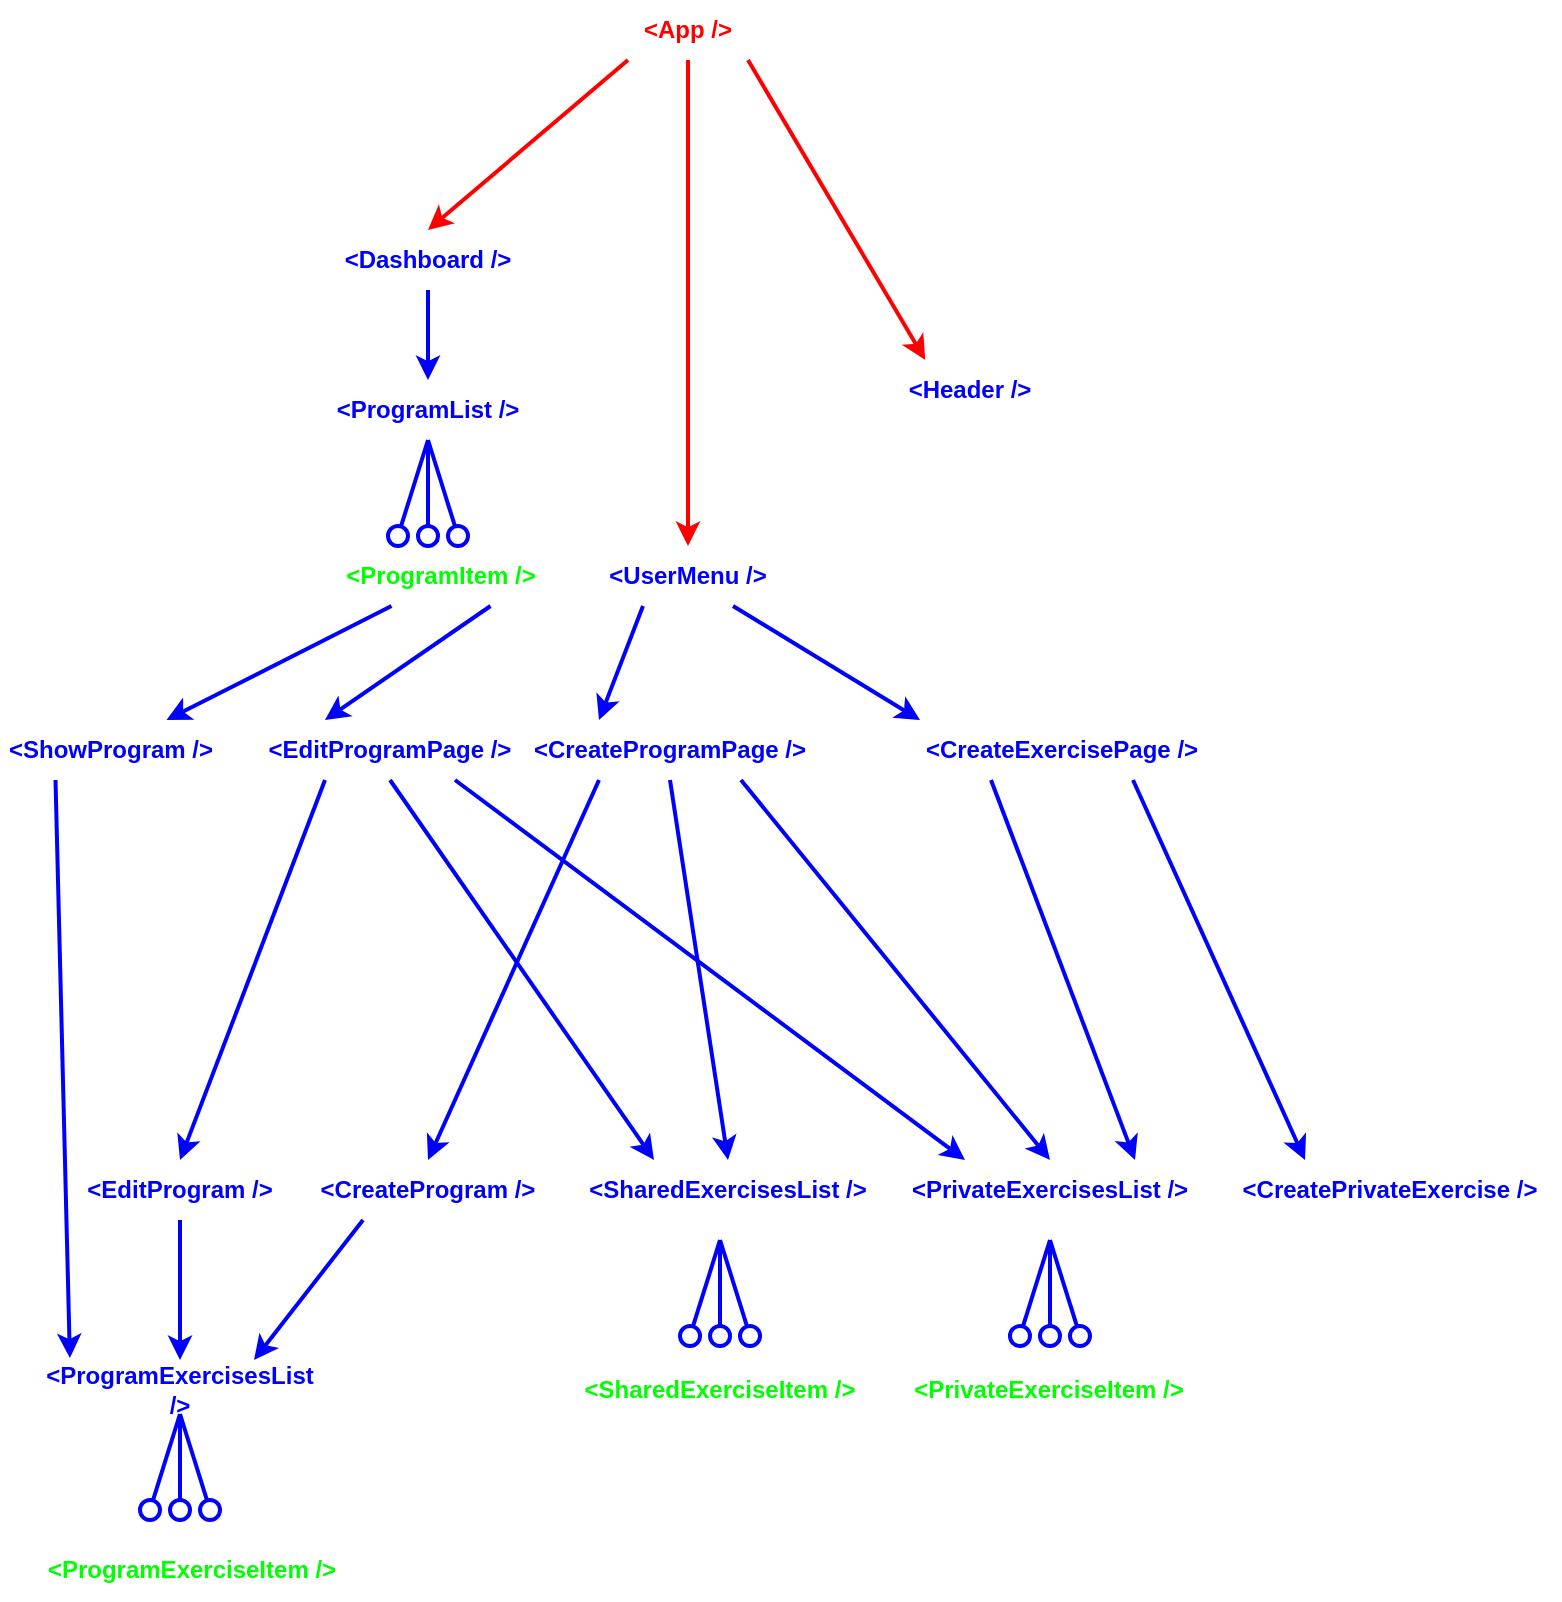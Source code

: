 <mxfile version="24.0.7" type="google">
  <diagram name="Page-1" id="ceWPvd3D52CUZ8ivyVGd">
    <mxGraphModel grid="1" page="1" gridSize="10" guides="1" tooltips="1" connect="1" arrows="1" fold="1" pageScale="1" pageWidth="850" pageHeight="1100" math="0" shadow="0">
      <root>
        <mxCell id="0" />
        <mxCell id="1" parent="0" />
        <mxCell id="GnQvcR32fJuL20evVEYU-1" value="&lt;b&gt;&lt;font color=&quot;#ff0000&quot;&gt;&amp;lt;App /&amp;gt;&lt;/font&gt;&lt;/b&gt;" style="text;html=1;strokeColor=none;fillColor=none;align=center;verticalAlign=middle;whiteSpace=wrap;rounded=0;" vertex="1" parent="1">
          <mxGeometry x="344" y="340" width="60" height="30" as="geometry" />
        </mxCell>
        <mxCell id="GnQvcR32fJuL20evVEYU-3" value="&lt;font color=&quot;#0000ff&quot;&gt;&lt;b&gt;&amp;lt;Dashboard /&amp;gt;&lt;/b&gt;&lt;/font&gt;" style="text;html=1;strokeColor=none;fillColor=none;align=center;verticalAlign=middle;whiteSpace=wrap;rounded=0;" vertex="1" parent="1">
          <mxGeometry x="199" y="455" width="90" height="30" as="geometry" />
        </mxCell>
        <mxCell id="GnQvcR32fJuL20evVEYU-5" value="&lt;b&gt;&lt;font color=&quot;#00ff00&quot;&gt;&amp;lt;SharedExerciseItem /&amp;gt;&lt;/font&gt;&lt;/b&gt;" style="text;html=1;strokeColor=none;fillColor=none;align=center;verticalAlign=middle;whiteSpace=wrap;rounded=0;" vertex="1" parent="1">
          <mxGeometry x="313.88" y="1020" width="152.25" height="30" as="geometry" />
        </mxCell>
        <mxCell id="GnQvcR32fJuL20evVEYU-6" value="" style="endArrow=classic;html=1;rounded=0;exitX=0;exitY=1;exitDx=0;exitDy=0;strokeColor=#ff0000;strokeWidth=2;entryX=0.5;entryY=0;entryDx=0;entryDy=0;" edge="1" parent="1" source="GnQvcR32fJuL20evVEYU-1" target="GnQvcR32fJuL20evVEYU-3">
          <mxGeometry width="50" height="50" relative="1" as="geometry">
            <mxPoint x="139" y="430" as="sourcePoint" />
            <mxPoint x="239" y="450" as="targetPoint" />
          </mxGeometry>
        </mxCell>
        <mxCell id="GnQvcR32fJuL20evVEYU-7" value="&lt;font color=&quot;#0000ff&quot;&gt;&lt;b&gt;&amp;lt;CreateProgramPage /&amp;gt;&lt;/b&gt;&lt;/font&gt;" style="text;html=1;strokeColor=none;fillColor=none;align=center;verticalAlign=middle;whiteSpace=wrap;rounded=0;" vertex="1" parent="1">
          <mxGeometry x="294" y="700" width="142" height="30" as="geometry" />
        </mxCell>
        <mxCell id="GnQvcR32fJuL20evVEYU-8" value="" style="endArrow=classic;html=1;rounded=0;entryX=0.5;entryY=0;entryDx=0;entryDy=0;strokeColor=#0000ff;strokeWidth=2;exitX=0.5;exitY=1;exitDx=0;exitDy=0;" edge="1" parent="1" source="GnQvcR32fJuL20evVEYU-3" target="GnQvcR32fJuL20evVEYU-19">
          <mxGeometry width="50" height="50" relative="1" as="geometry">
            <mxPoint x="202" y="485" as="sourcePoint" />
            <mxPoint x="179" y="510" as="targetPoint" />
          </mxGeometry>
        </mxCell>
        <mxCell id="GnQvcR32fJuL20evVEYU-9" value="&lt;b&gt;&lt;font color=&quot;#00ff00&quot;&gt;&amp;lt;ProgramItem /&amp;gt;&lt;/font&gt;&lt;/b&gt;" style="text;html=1;strokeColor=none;fillColor=none;align=center;verticalAlign=middle;whiteSpace=wrap;rounded=0;" vertex="1" parent="1">
          <mxGeometry x="201" y="613" width="99" height="30" as="geometry" />
        </mxCell>
        <mxCell id="GnQvcR32fJuL20evVEYU-10" value="" style="group" connectable="0" vertex="1" parent="1">
          <mxGeometry x="224" y="560" width="40" height="53" as="geometry" />
        </mxCell>
        <mxCell id="GnQvcR32fJuL20evVEYU-11" value="" style="endArrow=none;html=1;rounded=0;strokeColor=#0000ff;strokeWidth=2;entryX=0.5;entryY=1;entryDx=0;entryDy=0;" edge="1" parent="GnQvcR32fJuL20evVEYU-10" source="GnQvcR32fJuL20evVEYU-17">
          <mxGeometry width="50" height="50" relative="1" as="geometry">
            <mxPoint x="25" y="50" as="sourcePoint" />
            <mxPoint x="20" as="targetPoint" />
          </mxGeometry>
        </mxCell>
        <mxCell id="GnQvcR32fJuL20evVEYU-12" value="" style="endArrow=none;html=1;rounded=0;strokeColor=#0000ff;strokeWidth=2;entryX=0.5;entryY=1;entryDx=0;entryDy=0;" edge="1" parent="GnQvcR32fJuL20evVEYU-10" source="GnQvcR32fJuL20evVEYU-15">
          <mxGeometry width="50" height="50" relative="1" as="geometry">
            <mxPoint x="5" y="50" as="sourcePoint" />
            <mxPoint x="20" as="targetPoint" />
          </mxGeometry>
        </mxCell>
        <mxCell id="GnQvcR32fJuL20evVEYU-13" value="" style="endArrow=none;html=1;rounded=0;strokeColor=#0000ff;strokeWidth=2;entryX=0.5;entryY=1;entryDx=0;entryDy=0;" edge="1" parent="GnQvcR32fJuL20evVEYU-10" source="GnQvcR32fJuL20evVEYU-18">
          <mxGeometry width="50" height="50" relative="1" as="geometry">
            <mxPoint x="45" y="50" as="sourcePoint" />
            <mxPoint x="20" as="targetPoint" />
          </mxGeometry>
        </mxCell>
        <mxCell id="GnQvcR32fJuL20evVEYU-14" value="" style="endArrow=none;html=1;rounded=0;strokeColor=#0000ff;strokeWidth=2;entryX=0.5;entryY=1;entryDx=0;entryDy=0;" edge="1" parent="GnQvcR32fJuL20evVEYU-10" target="GnQvcR32fJuL20evVEYU-15">
          <mxGeometry width="50" height="50" relative="1" as="geometry">
            <mxPoint x="5" y="50" as="sourcePoint" />
            <mxPoint x="25" y="-10" as="targetPoint" />
          </mxGeometry>
        </mxCell>
        <mxCell id="GnQvcR32fJuL20evVEYU-15" value="" style="ellipse;whiteSpace=wrap;html=1;aspect=fixed;strokeWidth=2;strokeColor=#0000ff;" vertex="1" parent="GnQvcR32fJuL20evVEYU-10">
          <mxGeometry y="43" width="10" height="10" as="geometry" />
        </mxCell>
        <mxCell id="GnQvcR32fJuL20evVEYU-16" value="" style="endArrow=none;html=1;rounded=0;strokeColor=#0000ff;strokeWidth=2;entryX=0.5;entryY=1;entryDx=0;entryDy=0;" edge="1" parent="GnQvcR32fJuL20evVEYU-10" target="GnQvcR32fJuL20evVEYU-17">
          <mxGeometry width="50" height="50" relative="1" as="geometry">
            <mxPoint x="25" y="50" as="sourcePoint" />
            <mxPoint x="20" as="targetPoint" />
          </mxGeometry>
        </mxCell>
        <mxCell id="GnQvcR32fJuL20evVEYU-17" value="" style="ellipse;whiteSpace=wrap;html=1;aspect=fixed;strokeWidth=2;strokeColor=#0000ff;" vertex="1" parent="GnQvcR32fJuL20evVEYU-10">
          <mxGeometry x="15" y="43" width="10" height="10" as="geometry" />
        </mxCell>
        <mxCell id="GnQvcR32fJuL20evVEYU-18" value="" style="ellipse;whiteSpace=wrap;html=1;aspect=fixed;strokeWidth=2;strokeColor=#0000ff;" vertex="1" parent="GnQvcR32fJuL20evVEYU-10">
          <mxGeometry x="30" y="43" width="10" height="10" as="geometry" />
        </mxCell>
        <mxCell id="GnQvcR32fJuL20evVEYU-19" value="&lt;font color=&quot;#0000ff&quot;&gt;&lt;b&gt;&amp;lt;ProgramList /&amp;gt;&lt;br&gt;&lt;/b&gt;&lt;/font&gt;" style="text;html=1;strokeColor=none;fillColor=none;align=center;verticalAlign=middle;whiteSpace=wrap;rounded=0;" vertex="1" parent="1">
          <mxGeometry x="194" y="530" width="100" height="30" as="geometry" />
        </mxCell>
        <mxCell id="GnQvcR32fJuL20evVEYU-21" value="" style="group" connectable="0" vertex="1" parent="1">
          <mxGeometry x="370.01" y="960" width="40" height="53" as="geometry" />
        </mxCell>
        <mxCell id="GnQvcR32fJuL20evVEYU-22" value="" style="endArrow=none;html=1;rounded=0;strokeColor=#0000ff;strokeWidth=2;entryX=0.5;entryY=1;entryDx=0;entryDy=0;" edge="1" parent="GnQvcR32fJuL20evVEYU-21" source="GnQvcR32fJuL20evVEYU-28">
          <mxGeometry width="50" height="50" relative="1" as="geometry">
            <mxPoint x="25" y="50" as="sourcePoint" />
            <mxPoint x="20" as="targetPoint" />
          </mxGeometry>
        </mxCell>
        <mxCell id="GnQvcR32fJuL20evVEYU-23" value="" style="endArrow=none;html=1;rounded=0;strokeColor=#0000ff;strokeWidth=2;entryX=0.5;entryY=1;entryDx=0;entryDy=0;" edge="1" parent="GnQvcR32fJuL20evVEYU-21" source="GnQvcR32fJuL20evVEYU-26">
          <mxGeometry width="50" height="50" relative="1" as="geometry">
            <mxPoint x="5" y="50" as="sourcePoint" />
            <mxPoint x="20" as="targetPoint" />
          </mxGeometry>
        </mxCell>
        <mxCell id="GnQvcR32fJuL20evVEYU-24" value="" style="endArrow=none;html=1;rounded=0;strokeColor=#0000ff;strokeWidth=2;entryX=0.5;entryY=1;entryDx=0;entryDy=0;" edge="1" parent="GnQvcR32fJuL20evVEYU-21" source="GnQvcR32fJuL20evVEYU-29">
          <mxGeometry width="50" height="50" relative="1" as="geometry">
            <mxPoint x="45" y="50" as="sourcePoint" />
            <mxPoint x="20" as="targetPoint" />
          </mxGeometry>
        </mxCell>
        <mxCell id="GnQvcR32fJuL20evVEYU-25" value="" style="endArrow=none;html=1;rounded=0;strokeColor=#0000ff;strokeWidth=2;entryX=0.5;entryY=1;entryDx=0;entryDy=0;" edge="1" parent="GnQvcR32fJuL20evVEYU-21" target="GnQvcR32fJuL20evVEYU-26">
          <mxGeometry width="50" height="50" relative="1" as="geometry">
            <mxPoint x="5" y="50" as="sourcePoint" />
            <mxPoint x="25" y="-10" as="targetPoint" />
          </mxGeometry>
        </mxCell>
        <mxCell id="GnQvcR32fJuL20evVEYU-26" value="" style="ellipse;whiteSpace=wrap;html=1;aspect=fixed;strokeWidth=2;strokeColor=#0000ff;" vertex="1" parent="GnQvcR32fJuL20evVEYU-21">
          <mxGeometry y="43" width="10" height="10" as="geometry" />
        </mxCell>
        <mxCell id="GnQvcR32fJuL20evVEYU-27" value="" style="endArrow=none;html=1;rounded=0;strokeColor=#0000ff;strokeWidth=2;entryX=0.5;entryY=1;entryDx=0;entryDy=0;" edge="1" parent="GnQvcR32fJuL20evVEYU-21" target="GnQvcR32fJuL20evVEYU-28">
          <mxGeometry width="50" height="50" relative="1" as="geometry">
            <mxPoint x="25" y="50" as="sourcePoint" />
            <mxPoint x="20" as="targetPoint" />
          </mxGeometry>
        </mxCell>
        <mxCell id="GnQvcR32fJuL20evVEYU-28" value="" style="ellipse;whiteSpace=wrap;html=1;aspect=fixed;strokeWidth=2;strokeColor=#0000ff;" vertex="1" parent="GnQvcR32fJuL20evVEYU-21">
          <mxGeometry x="15" y="43" width="10" height="10" as="geometry" />
        </mxCell>
        <mxCell id="GnQvcR32fJuL20evVEYU-29" value="" style="ellipse;whiteSpace=wrap;html=1;aspect=fixed;strokeWidth=2;strokeColor=#0000ff;" vertex="1" parent="GnQvcR32fJuL20evVEYU-21">
          <mxGeometry x="30" y="43" width="10" height="10" as="geometry" />
        </mxCell>
        <mxCell id="GnQvcR32fJuL20evVEYU-30" value="" style="endArrow=classic;html=1;rounded=0;entryX=0.25;entryY=0;entryDx=0;entryDy=0;strokeColor=#0000ff;strokeWidth=2;exitX=0.25;exitY=1;exitDx=0;exitDy=0;" edge="1" parent="1" source="czgTI-FZJ7H7cBCSPp1i-2" target="GnQvcR32fJuL20evVEYU-7">
          <mxGeometry width="50" height="50" relative="1" as="geometry">
            <mxPoint x="18.5" y="710" as="sourcePoint" />
            <mxPoint x="76.5" y="735" as="targetPoint" />
            <Array as="points" />
          </mxGeometry>
        </mxCell>
        <mxCell id="GnQvcR32fJuL20evVEYU-35" value="&lt;font color=&quot;#0000ff&quot;&gt;&lt;b&gt;&amp;lt;ShowProgram /&amp;gt;&lt;br&gt;&lt;/b&gt;&lt;/font&gt;" style="text;html=1;strokeColor=none;fillColor=none;align=center;verticalAlign=middle;whiteSpace=wrap;rounded=0;" vertex="1" parent="1">
          <mxGeometry x="30" y="700" width="111" height="30" as="geometry" />
        </mxCell>
        <mxCell id="GnQvcR32fJuL20evVEYU-36" value="" style="endArrow=classic;html=1;rounded=0;entryX=0.75;entryY=0;entryDx=0;entryDy=0;strokeColor=#0000ff;strokeWidth=2;exitX=0.25;exitY=1;exitDx=0;exitDy=0;" edge="1" parent="1" source="GnQvcR32fJuL20evVEYU-9" target="GnQvcR32fJuL20evVEYU-35">
          <mxGeometry width="50" height="50" relative="1" as="geometry">
            <mxPoint x="212" y="495" as="sourcePoint" />
            <mxPoint x="214" y="540" as="targetPoint" />
          </mxGeometry>
        </mxCell>
        <mxCell id="bwb0BNMyFX0oNyAE1NM4-4" value="&lt;font color=&quot;#0000ff&quot;&gt;&lt;b&gt;&amp;lt;CreateExercisePage /&amp;gt;&lt;/b&gt;&lt;/font&gt;" style="text;html=1;strokeColor=none;fillColor=none;align=center;verticalAlign=middle;whiteSpace=wrap;rounded=0;" vertex="1" parent="1">
          <mxGeometry x="490" y="700" width="142" height="30" as="geometry" />
        </mxCell>
        <mxCell id="bwb0BNMyFX0oNyAE1NM4-5" value="" style="endArrow=classic;html=1;rounded=0;entryX=0;entryY=0;entryDx=0;entryDy=0;strokeColor=#0000ff;strokeWidth=2;exitX=0.75;exitY=1;exitDx=0;exitDy=0;" edge="1" parent="1" source="czgTI-FZJ7H7cBCSPp1i-2" target="bwb0BNMyFX0oNyAE1NM4-4">
          <mxGeometry width="50" height="50" relative="1" as="geometry">
            <mxPoint x="224.5" y="710" as="sourcePoint" />
            <mxPoint x="286.5" y="755" as="targetPoint" />
          </mxGeometry>
        </mxCell>
        <mxCell id="czgTI-FZJ7H7cBCSPp1i-2" value="&lt;font color=&quot;#0000ff&quot;&gt;&lt;b&gt;&amp;lt;UserMenu /&amp;gt;&lt;/b&gt;&lt;/font&gt;" style="text;html=1;strokeColor=none;fillColor=none;align=center;verticalAlign=middle;whiteSpace=wrap;rounded=0;" vertex="1" parent="1">
          <mxGeometry x="329" y="613" width="90" height="30" as="geometry" />
        </mxCell>
        <mxCell id="czgTI-FZJ7H7cBCSPp1i-3" value="&lt;font color=&quot;#0000ff&quot;&gt;&lt;b&gt;&amp;lt;EditProgramPage /&amp;gt;&lt;br&gt;&lt;/b&gt;&lt;/font&gt;" style="text;html=1;strokeColor=none;fillColor=none;align=center;verticalAlign=middle;whiteSpace=wrap;rounded=0;" vertex="1" parent="1">
          <mxGeometry x="160" y="700" width="130" height="30" as="geometry" />
        </mxCell>
        <mxCell id="czgTI-FZJ7H7cBCSPp1i-5" value="" style="endArrow=classic;html=1;rounded=0;entryX=0.25;entryY=0;entryDx=0;entryDy=0;strokeColor=#0000ff;strokeWidth=2;exitX=0.75;exitY=1;exitDx=0;exitDy=0;" edge="1" parent="1" source="GnQvcR32fJuL20evVEYU-9" target="czgTI-FZJ7H7cBCSPp1i-3">
          <mxGeometry width="50" height="50" relative="1" as="geometry">
            <mxPoint x="232" y="653" as="sourcePoint" />
            <mxPoint x="164" y="710" as="targetPoint" />
          </mxGeometry>
        </mxCell>
        <mxCell id="czgTI-FZJ7H7cBCSPp1i-6" value="&lt;font color=&quot;#0000ff&quot;&gt;&lt;b&gt;&amp;lt;SharedExercisesList /&amp;gt;&lt;/b&gt;&lt;/font&gt;" style="text;html=1;strokeColor=none;fillColor=none;align=center;verticalAlign=middle;whiteSpace=wrap;rounded=0;" vertex="1" parent="1">
          <mxGeometry x="320" y="920" width="148" height="30" as="geometry" />
        </mxCell>
        <mxCell id="czgTI-FZJ7H7cBCSPp1i-8" value="&lt;font color=&quot;#0000ff&quot;&gt;&lt;b&gt;&amp;lt;PrivateExercisesList /&amp;gt;&lt;/b&gt;&lt;/font&gt;" style="text;html=1;strokeColor=none;fillColor=none;align=center;verticalAlign=middle;whiteSpace=wrap;rounded=0;" vertex="1" parent="1">
          <mxGeometry x="470" y="920" width="170" height="30" as="geometry" />
        </mxCell>
        <mxCell id="czgTI-FZJ7H7cBCSPp1i-10" value="" style="group" connectable="0" vertex="1" parent="1">
          <mxGeometry x="534.99" y="960" width="40" height="53" as="geometry" />
        </mxCell>
        <mxCell id="czgTI-FZJ7H7cBCSPp1i-11" value="" style="endArrow=none;html=1;rounded=0;strokeColor=#0000ff;strokeWidth=2;entryX=0.5;entryY=1;entryDx=0;entryDy=0;" edge="1" parent="czgTI-FZJ7H7cBCSPp1i-10" source="czgTI-FZJ7H7cBCSPp1i-17">
          <mxGeometry width="50" height="50" relative="1" as="geometry">
            <mxPoint x="25" y="50" as="sourcePoint" />
            <mxPoint x="20" as="targetPoint" />
          </mxGeometry>
        </mxCell>
        <mxCell id="czgTI-FZJ7H7cBCSPp1i-12" value="" style="endArrow=none;html=1;rounded=0;strokeColor=#0000ff;strokeWidth=2;entryX=0.5;entryY=1;entryDx=0;entryDy=0;" edge="1" parent="czgTI-FZJ7H7cBCSPp1i-10" source="czgTI-FZJ7H7cBCSPp1i-15">
          <mxGeometry width="50" height="50" relative="1" as="geometry">
            <mxPoint x="5" y="50" as="sourcePoint" />
            <mxPoint x="20" as="targetPoint" />
          </mxGeometry>
        </mxCell>
        <mxCell id="czgTI-FZJ7H7cBCSPp1i-13" value="" style="endArrow=none;html=1;rounded=0;strokeColor=#0000ff;strokeWidth=2;entryX=0.5;entryY=1;entryDx=0;entryDy=0;" edge="1" parent="czgTI-FZJ7H7cBCSPp1i-10" source="czgTI-FZJ7H7cBCSPp1i-18">
          <mxGeometry width="50" height="50" relative="1" as="geometry">
            <mxPoint x="45" y="50" as="sourcePoint" />
            <mxPoint x="20" as="targetPoint" />
          </mxGeometry>
        </mxCell>
        <mxCell id="czgTI-FZJ7H7cBCSPp1i-14" value="" style="endArrow=none;html=1;rounded=0;strokeColor=#0000ff;strokeWidth=2;entryX=0.5;entryY=1;entryDx=0;entryDy=0;" edge="1" parent="czgTI-FZJ7H7cBCSPp1i-10" target="czgTI-FZJ7H7cBCSPp1i-15">
          <mxGeometry width="50" height="50" relative="1" as="geometry">
            <mxPoint x="5" y="50" as="sourcePoint" />
            <mxPoint x="25" y="-10" as="targetPoint" />
          </mxGeometry>
        </mxCell>
        <mxCell id="czgTI-FZJ7H7cBCSPp1i-15" value="" style="ellipse;whiteSpace=wrap;html=1;aspect=fixed;strokeWidth=2;strokeColor=#0000ff;" vertex="1" parent="czgTI-FZJ7H7cBCSPp1i-10">
          <mxGeometry y="43" width="10" height="10" as="geometry" />
        </mxCell>
        <mxCell id="czgTI-FZJ7H7cBCSPp1i-16" value="" style="endArrow=none;html=1;rounded=0;strokeColor=#0000ff;strokeWidth=2;entryX=0.5;entryY=1;entryDx=0;entryDy=0;" edge="1" parent="czgTI-FZJ7H7cBCSPp1i-10" target="czgTI-FZJ7H7cBCSPp1i-17">
          <mxGeometry width="50" height="50" relative="1" as="geometry">
            <mxPoint x="25" y="50" as="sourcePoint" />
            <mxPoint x="20" as="targetPoint" />
          </mxGeometry>
        </mxCell>
        <mxCell id="czgTI-FZJ7H7cBCSPp1i-17" value="" style="ellipse;whiteSpace=wrap;html=1;aspect=fixed;strokeWidth=2;strokeColor=#0000ff;" vertex="1" parent="czgTI-FZJ7H7cBCSPp1i-10">
          <mxGeometry x="15" y="43" width="10" height="10" as="geometry" />
        </mxCell>
        <mxCell id="czgTI-FZJ7H7cBCSPp1i-18" value="" style="ellipse;whiteSpace=wrap;html=1;aspect=fixed;strokeWidth=2;strokeColor=#0000ff;" vertex="1" parent="czgTI-FZJ7H7cBCSPp1i-10">
          <mxGeometry x="30" y="43" width="10" height="10" as="geometry" />
        </mxCell>
        <mxCell id="czgTI-FZJ7H7cBCSPp1i-19" value="&lt;b&gt;&lt;font color=&quot;#00ff00&quot;&gt;&amp;lt;PrivateExerciseItem /&amp;gt;&lt;/font&gt;&lt;/b&gt;" style="text;html=1;strokeColor=none;fillColor=none;align=center;verticalAlign=middle;whiteSpace=wrap;rounded=0;" vertex="1" parent="1">
          <mxGeometry x="481.37" y="1020" width="147.25" height="30" as="geometry" />
        </mxCell>
        <mxCell id="czgTI-FZJ7H7cBCSPp1i-20" value="&lt;font color=&quot;#0000ff&quot;&gt;&lt;b&gt;&amp;lt;EditProgram /&amp;gt;&lt;br&gt;&lt;/b&gt;&lt;/font&gt;" style="text;html=1;strokeColor=none;fillColor=none;align=center;verticalAlign=middle;whiteSpace=wrap;rounded=0;" vertex="1" parent="1">
          <mxGeometry x="55" y="920" width="130" height="30" as="geometry" />
        </mxCell>
        <mxCell id="czgTI-FZJ7H7cBCSPp1i-22" value="&lt;font color=&quot;#0000ff&quot;&gt;&lt;b&gt;&amp;lt;CreateProgram /&amp;gt;&lt;br&gt;&lt;/b&gt;&lt;/font&gt;" style="text;html=1;strokeColor=none;fillColor=none;align=center;verticalAlign=middle;whiteSpace=wrap;rounded=0;" vertex="1" parent="1">
          <mxGeometry x="179" y="920" width="130" height="30" as="geometry" />
        </mxCell>
        <mxCell id="czgTI-FZJ7H7cBCSPp1i-23" value="&lt;font color=&quot;#0000ff&quot;&gt;&lt;b&gt;&amp;lt;CreatePrivateExercise /&amp;gt;&lt;br&gt;&lt;/b&gt;&lt;/font&gt;" style="text;html=1;strokeColor=none;fillColor=none;align=center;verticalAlign=middle;whiteSpace=wrap;rounded=0;" vertex="1" parent="1">
          <mxGeometry x="640" y="920" width="170" height="30" as="geometry" />
        </mxCell>
        <mxCell id="czgTI-FZJ7H7cBCSPp1i-24" value="" style="endArrow=classic;html=1;rounded=0;entryX=0.25;entryY=0;entryDx=0;entryDy=0;strokeColor=#0000ff;strokeWidth=2;exitX=0.75;exitY=1;exitDx=0;exitDy=0;" edge="1" parent="1" source="bwb0BNMyFX0oNyAE1NM4-4" target="czgTI-FZJ7H7cBCSPp1i-23">
          <mxGeometry width="50" height="50" relative="1" as="geometry">
            <mxPoint x="500" y="653" as="sourcePoint" />
            <mxPoint x="607" y="710" as="targetPoint" />
          </mxGeometry>
        </mxCell>
        <mxCell id="czgTI-FZJ7H7cBCSPp1i-25" value="" style="endArrow=classic;html=1;rounded=0;entryX=0.75;entryY=0;entryDx=0;entryDy=0;strokeColor=#0000ff;strokeWidth=2;exitX=0.25;exitY=1;exitDx=0;exitDy=0;" edge="1" parent="1" source="bwb0BNMyFX0oNyAE1NM4-4" target="czgTI-FZJ7H7cBCSPp1i-8">
          <mxGeometry width="50" height="50" relative="1" as="geometry">
            <mxPoint x="607" y="740" as="sourcePoint" />
            <mxPoint x="635" y="790" as="targetPoint" />
          </mxGeometry>
        </mxCell>
        <mxCell id="czgTI-FZJ7H7cBCSPp1i-26" value="&lt;font color=&quot;#0000ff&quot;&gt;&lt;b&gt;&amp;lt;ProgramExercisesList /&amp;gt;&lt;/b&gt;&lt;/font&gt;" style="text;html=1;strokeColor=none;fillColor=none;align=center;verticalAlign=middle;whiteSpace=wrap;rounded=0;" vertex="1" parent="1">
          <mxGeometry x="46" y="1020" width="148" height="30" as="geometry" />
        </mxCell>
        <mxCell id="czgTI-FZJ7H7cBCSPp1i-27" value="" style="group" connectable="0" vertex="1" parent="1">
          <mxGeometry x="100" y="1047" width="40" height="53" as="geometry" />
        </mxCell>
        <mxCell id="czgTI-FZJ7H7cBCSPp1i-28" value="" style="endArrow=none;html=1;rounded=0;strokeColor=#0000ff;strokeWidth=2;entryX=0.5;entryY=1;entryDx=0;entryDy=0;" edge="1" parent="czgTI-FZJ7H7cBCSPp1i-27" source="czgTI-FZJ7H7cBCSPp1i-34">
          <mxGeometry width="50" height="50" relative="1" as="geometry">
            <mxPoint x="25" y="50" as="sourcePoint" />
            <mxPoint x="20" as="targetPoint" />
          </mxGeometry>
        </mxCell>
        <mxCell id="czgTI-FZJ7H7cBCSPp1i-29" value="" style="endArrow=none;html=1;rounded=0;strokeColor=#0000ff;strokeWidth=2;entryX=0.5;entryY=1;entryDx=0;entryDy=0;" edge="1" parent="czgTI-FZJ7H7cBCSPp1i-27" source="czgTI-FZJ7H7cBCSPp1i-32">
          <mxGeometry width="50" height="50" relative="1" as="geometry">
            <mxPoint x="5" y="50" as="sourcePoint" />
            <mxPoint x="20" as="targetPoint" />
          </mxGeometry>
        </mxCell>
        <mxCell id="czgTI-FZJ7H7cBCSPp1i-30" value="" style="endArrow=none;html=1;rounded=0;strokeColor=#0000ff;strokeWidth=2;entryX=0.5;entryY=1;entryDx=0;entryDy=0;" edge="1" parent="czgTI-FZJ7H7cBCSPp1i-27" source="czgTI-FZJ7H7cBCSPp1i-35">
          <mxGeometry width="50" height="50" relative="1" as="geometry">
            <mxPoint x="45" y="50" as="sourcePoint" />
            <mxPoint x="20" as="targetPoint" />
          </mxGeometry>
        </mxCell>
        <mxCell id="czgTI-FZJ7H7cBCSPp1i-31" value="" style="endArrow=none;html=1;rounded=0;strokeColor=#0000ff;strokeWidth=2;entryX=0.5;entryY=1;entryDx=0;entryDy=0;" edge="1" parent="czgTI-FZJ7H7cBCSPp1i-27" target="czgTI-FZJ7H7cBCSPp1i-32">
          <mxGeometry width="50" height="50" relative="1" as="geometry">
            <mxPoint x="5" y="50" as="sourcePoint" />
            <mxPoint x="25" y="-10" as="targetPoint" />
          </mxGeometry>
        </mxCell>
        <mxCell id="czgTI-FZJ7H7cBCSPp1i-32" value="" style="ellipse;whiteSpace=wrap;html=1;aspect=fixed;strokeWidth=2;strokeColor=#0000ff;" vertex="1" parent="czgTI-FZJ7H7cBCSPp1i-27">
          <mxGeometry y="43" width="10" height="10" as="geometry" />
        </mxCell>
        <mxCell id="czgTI-FZJ7H7cBCSPp1i-33" value="" style="endArrow=none;html=1;rounded=0;strokeColor=#0000ff;strokeWidth=2;entryX=0.5;entryY=1;entryDx=0;entryDy=0;" edge="1" parent="czgTI-FZJ7H7cBCSPp1i-27" target="czgTI-FZJ7H7cBCSPp1i-34">
          <mxGeometry width="50" height="50" relative="1" as="geometry">
            <mxPoint x="25" y="50" as="sourcePoint" />
            <mxPoint x="20" as="targetPoint" />
          </mxGeometry>
        </mxCell>
        <mxCell id="czgTI-FZJ7H7cBCSPp1i-34" value="" style="ellipse;whiteSpace=wrap;html=1;aspect=fixed;strokeWidth=2;strokeColor=#0000ff;" vertex="1" parent="czgTI-FZJ7H7cBCSPp1i-27">
          <mxGeometry x="15" y="43" width="10" height="10" as="geometry" />
        </mxCell>
        <mxCell id="czgTI-FZJ7H7cBCSPp1i-35" value="" style="ellipse;whiteSpace=wrap;html=1;aspect=fixed;strokeWidth=2;strokeColor=#0000ff;" vertex="1" parent="czgTI-FZJ7H7cBCSPp1i-27">
          <mxGeometry x="30" y="43" width="10" height="10" as="geometry" />
        </mxCell>
        <mxCell id="czgTI-FZJ7H7cBCSPp1i-36" value="&lt;b&gt;&lt;font color=&quot;#00ff00&quot;&gt;&amp;lt;ProgramExerciseItem /&amp;gt;&lt;/font&gt;&lt;/b&gt;" style="text;html=1;strokeColor=none;fillColor=none;align=center;verticalAlign=middle;whiteSpace=wrap;rounded=0;" vertex="1" parent="1">
          <mxGeometry x="46" y="1110" width="160" height="30" as="geometry" />
        </mxCell>
        <mxCell id="czgTI-FZJ7H7cBCSPp1i-38" value="" style="endArrow=classic;html=1;rounded=0;entryX=0.128;entryY=-0.033;entryDx=0;entryDy=0;strokeColor=#0000ff;strokeWidth=2;exitX=0.25;exitY=1;exitDx=0;exitDy=0;entryPerimeter=0;" edge="1" parent="1" source="GnQvcR32fJuL20evVEYU-35" target="czgTI-FZJ7H7cBCSPp1i-26">
          <mxGeometry width="50" height="50" relative="1" as="geometry">
            <mxPoint x="236" y="653" as="sourcePoint" />
            <mxPoint x="123" y="710" as="targetPoint" />
          </mxGeometry>
        </mxCell>
        <mxCell id="czgTI-FZJ7H7cBCSPp1i-39" value="" style="endArrow=classic;html=1;rounded=0;entryX=0.5;entryY=0;entryDx=0;entryDy=0;strokeColor=#0000ff;strokeWidth=2;exitX=0.5;exitY=1;exitDx=0;exitDy=0;" edge="1" parent="1" source="czgTI-FZJ7H7cBCSPp1i-20" target="czgTI-FZJ7H7cBCSPp1i-26">
          <mxGeometry width="50" height="50" relative="1" as="geometry">
            <mxPoint x="68" y="740" as="sourcePoint" />
            <mxPoint x="50" y="860" as="targetPoint" />
          </mxGeometry>
        </mxCell>
        <mxCell id="czgTI-FZJ7H7cBCSPp1i-40" value="" style="endArrow=classic;html=1;rounded=0;entryX=0.5;entryY=0;entryDx=0;entryDy=0;strokeColor=#0000ff;strokeWidth=2;exitX=0.25;exitY=1;exitDx=0;exitDy=0;" edge="1" parent="1" source="czgTI-FZJ7H7cBCSPp1i-3" target="czgTI-FZJ7H7cBCSPp1i-20">
          <mxGeometry width="50" height="50" relative="1" as="geometry">
            <mxPoint x="285" y="653" as="sourcePoint" />
            <mxPoint x="203" y="710" as="targetPoint" />
          </mxGeometry>
        </mxCell>
        <mxCell id="czgTI-FZJ7H7cBCSPp1i-41" value="" style="endArrow=classic;html=1;rounded=0;entryX=0.75;entryY=0;entryDx=0;entryDy=0;strokeColor=#0000ff;strokeWidth=2;exitX=0.25;exitY=1;exitDx=0;exitDy=0;" edge="1" parent="1" source="czgTI-FZJ7H7cBCSPp1i-22" target="czgTI-FZJ7H7cBCSPp1i-26">
          <mxGeometry width="50" height="50" relative="1" as="geometry">
            <mxPoint x="203" y="740" as="sourcePoint" />
            <mxPoint x="153" y="790" as="targetPoint" />
          </mxGeometry>
        </mxCell>
        <mxCell id="czgTI-FZJ7H7cBCSPp1i-42" value="" style="endArrow=classic;html=1;rounded=0;entryX=0.5;entryY=0;entryDx=0;entryDy=0;strokeColor=#0000ff;strokeWidth=2;exitX=0.25;exitY=1;exitDx=0;exitDy=0;" edge="1" parent="1" source="GnQvcR32fJuL20evVEYU-7" target="czgTI-FZJ7H7cBCSPp1i-22">
          <mxGeometry width="50" height="50" relative="1" as="geometry">
            <mxPoint x="478" y="653" as="sourcePoint" />
            <mxPoint x="418" y="711" as="targetPoint" />
            <Array as="points" />
          </mxGeometry>
        </mxCell>
        <mxCell id="czgTI-FZJ7H7cBCSPp1i-43" value="&lt;font color=&quot;#0000ff&quot;&gt;&lt;b&gt;&amp;lt;Header /&amp;gt;&lt;/b&gt;&lt;/font&gt;" style="text;html=1;strokeColor=none;fillColor=none;align=center;verticalAlign=middle;whiteSpace=wrap;rounded=0;" vertex="1" parent="1">
          <mxGeometry x="470.12" y="520" width="90" height="30" as="geometry" />
        </mxCell>
        <mxCell id="czgTI-FZJ7H7cBCSPp1i-45" value="" style="endArrow=classic;html=1;rounded=0;exitX=0.5;exitY=1;exitDx=0;exitDy=0;strokeColor=#ff0000;strokeWidth=2;entryX=0.5;entryY=0;entryDx=0;entryDy=0;" edge="1" parent="1" source="GnQvcR32fJuL20evVEYU-1" target="czgTI-FZJ7H7cBCSPp1i-2">
          <mxGeometry width="50" height="50" relative="1" as="geometry">
            <mxPoint x="384" y="380" as="sourcePoint" />
            <mxPoint x="254" y="465" as="targetPoint" />
          </mxGeometry>
        </mxCell>
        <mxCell id="czgTI-FZJ7H7cBCSPp1i-46" value="" style="endArrow=classic;html=1;rounded=0;exitX=1;exitY=1;exitDx=0;exitDy=0;strokeColor=#ff0000;strokeWidth=2;entryX=0.25;entryY=0;entryDx=0;entryDy=0;" edge="1" parent="1" source="GnQvcR32fJuL20evVEYU-1" target="czgTI-FZJ7H7cBCSPp1i-43">
          <mxGeometry width="50" height="50" relative="1" as="geometry">
            <mxPoint x="384" y="380" as="sourcePoint" />
            <mxPoint x="433" y="623" as="targetPoint" />
          </mxGeometry>
        </mxCell>
        <mxCell id="czgTI-FZJ7H7cBCSPp1i-47" value="" style="endArrow=classic;html=1;rounded=0;entryX=0.5;entryY=0;entryDx=0;entryDy=0;strokeColor=#0000ff;strokeWidth=2;exitX=0.5;exitY=1;exitDx=0;exitDy=0;" edge="1" parent="1" source="GnQvcR32fJuL20evVEYU-7" target="czgTI-FZJ7H7cBCSPp1i-6">
          <mxGeometry width="50" height="50" relative="1" as="geometry">
            <mxPoint x="262" y="820" as="sourcePoint" />
            <mxPoint x="141" y="990" as="targetPoint" />
          </mxGeometry>
        </mxCell>
        <mxCell id="czgTI-FZJ7H7cBCSPp1i-48" value="" style="endArrow=classic;html=1;rounded=0;entryX=0.5;entryY=0;entryDx=0;entryDy=0;strokeColor=#0000ff;strokeWidth=2;exitX=0.75;exitY=1;exitDx=0;exitDy=0;" edge="1" parent="1" source="GnQvcR32fJuL20evVEYU-7" target="czgTI-FZJ7H7cBCSPp1i-8">
          <mxGeometry width="50" height="50" relative="1" as="geometry">
            <mxPoint x="375" y="740" as="sourcePoint" />
            <mxPoint x="323" y="913" as="targetPoint" />
          </mxGeometry>
        </mxCell>
        <mxCell id="czgTI-FZJ7H7cBCSPp1i-49" value="" style="endArrow=classic;html=1;rounded=0;entryX=0.25;entryY=0;entryDx=0;entryDy=0;strokeColor=#0000ff;strokeWidth=2;exitX=0.5;exitY=1;exitDx=0;exitDy=0;" edge="1" parent="1" source="czgTI-FZJ7H7cBCSPp1i-3" target="czgTI-FZJ7H7cBCSPp1i-6">
          <mxGeometry width="50" height="50" relative="1" as="geometry">
            <mxPoint x="536" y="740" as="sourcePoint" />
            <mxPoint x="484" y="920" as="targetPoint" />
          </mxGeometry>
        </mxCell>
        <mxCell id="czgTI-FZJ7H7cBCSPp1i-50" value="" style="endArrow=classic;html=1;rounded=0;entryX=0.25;entryY=0;entryDx=0;entryDy=0;strokeColor=#0000ff;strokeWidth=2;exitX=0.75;exitY=1;exitDx=0;exitDy=0;" edge="1" parent="1" source="czgTI-FZJ7H7cBCSPp1i-3" target="czgTI-FZJ7H7cBCSPp1i-8">
          <mxGeometry width="50" height="50" relative="1" as="geometry">
            <mxPoint x="235" y="740" as="sourcePoint" />
            <mxPoint x="286" y="913" as="targetPoint" />
          </mxGeometry>
        </mxCell>
      </root>
    </mxGraphModel>
  </diagram>
</mxfile>
